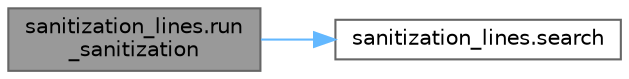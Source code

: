 digraph "sanitization_lines.run_sanitization"
{
 // LATEX_PDF_SIZE
  bgcolor="transparent";
  edge [fontname=Helvetica,fontsize=10,labelfontname=Helvetica,labelfontsize=10];
  node [fontname=Helvetica,fontsize=10,shape=box,height=0.2,width=0.4];
  rankdir="LR";
  Node1 [id="Node000001",label="sanitization_lines.run\l_sanitization",height=0.2,width=0.4,color="gray40", fillcolor="grey60", style="filled", fontcolor="black",tooltip=" "];
  Node1 -> Node2 [id="edge1_Node000001_Node000002",color="steelblue1",style="solid",tooltip=" "];
  Node2 [id="Node000002",label="sanitization_lines.search",height=0.2,width=0.4,color="grey40", fillcolor="white", style="filled",URL="$namespacesanitization__lines.html#a93ca6ee4e0dcb936979c54186b9f2f7c",tooltip=" "];
}
